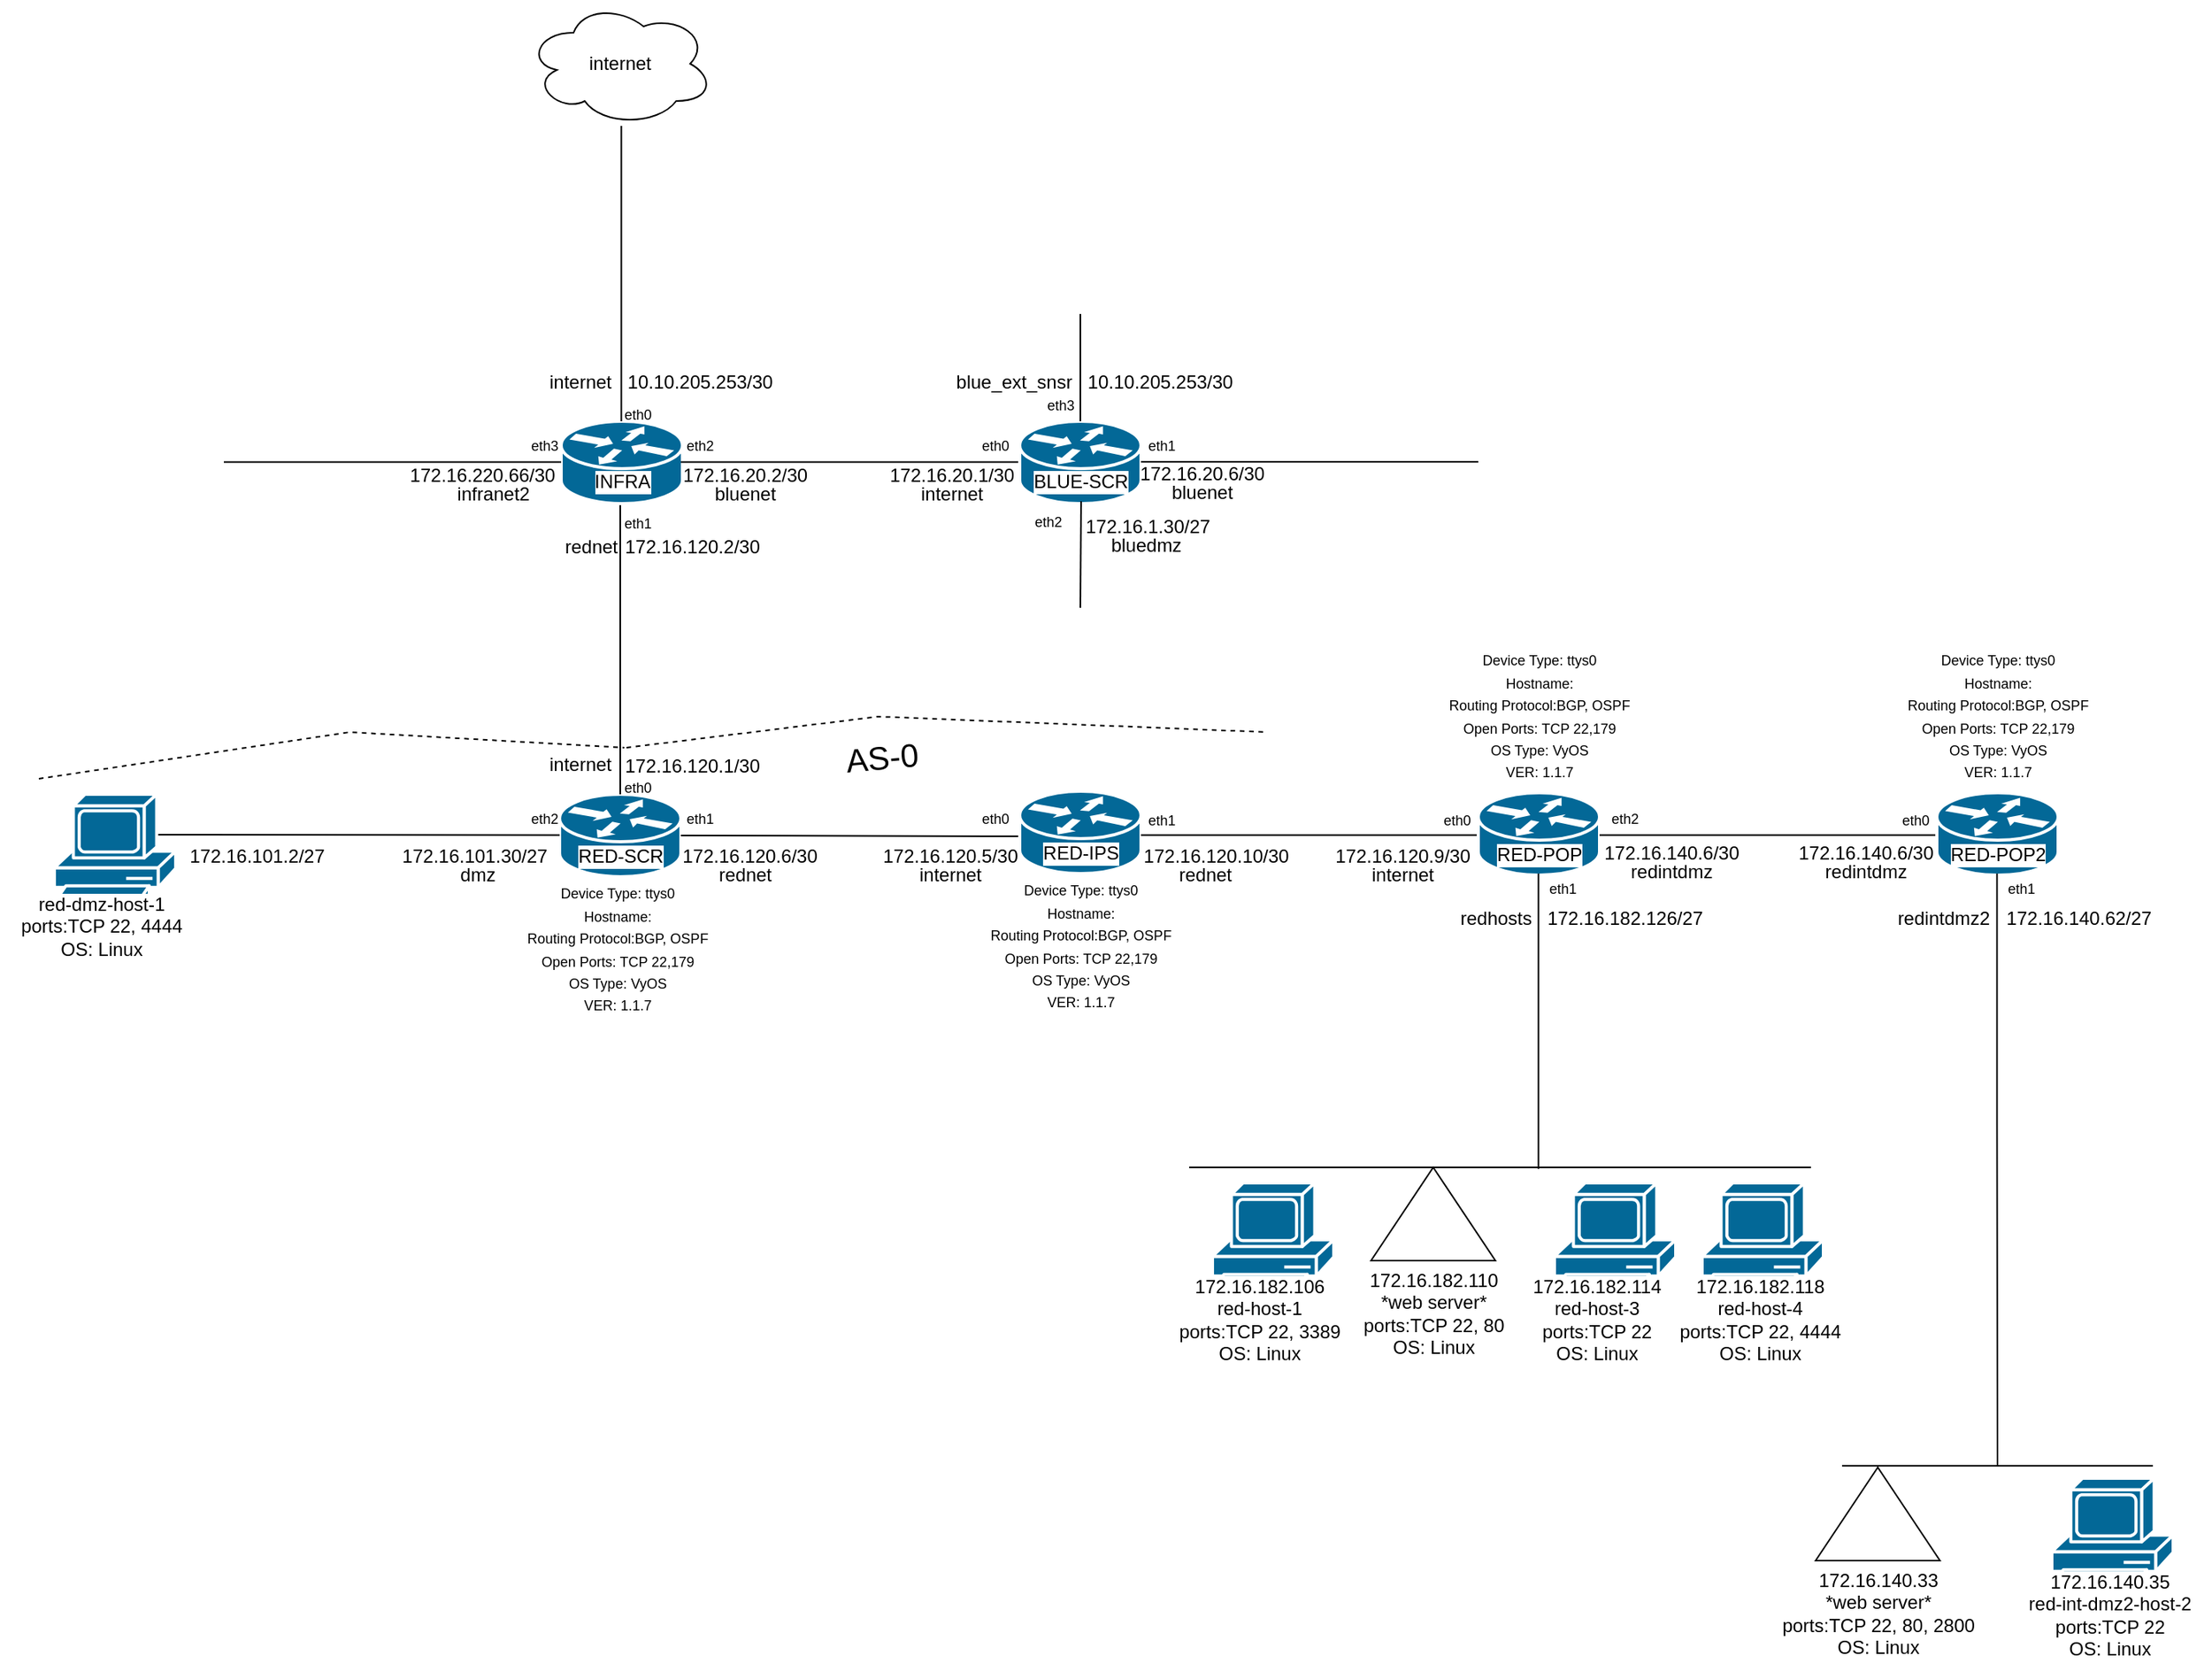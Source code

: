 <mxfile version="21.1.5" type="github">
  <diagram name="Page-1" id="DNa9uATd9qYWwBV_UxL_">
    <mxGraphModel dx="1362" dy="1895" grid="1" gridSize="10" guides="1" tooltips="1" connect="1" arrows="1" fold="1" page="1" pageScale="1" pageWidth="850" pageHeight="1100" math="0" shadow="0">
      <root>
        <mxCell id="0" />
        <mxCell id="1" parent="0" />
        <mxCell id="O4BCsCqUHJFsde2Ogw4A-125" value="&lt;div&gt;&lt;font style=&quot;font-size: 9px;&quot;&gt;Device Type: ttys0&lt;/font&gt;&lt;/div&gt;&lt;div&gt;&lt;font style=&quot;font-size: 9px;&quot;&gt;Hostname:&lt;/font&gt;&lt;/div&gt;&lt;div&gt;&lt;font style=&quot;font-size: 9px;&quot;&gt;Routing Protocol:BGP, OSPF&lt;/font&gt;&lt;/div&gt;&lt;div&gt;&lt;font style=&quot;font-size: 9px;&quot;&gt;Open Ports: TCP 22,179&lt;/font&gt;&lt;/div&gt;&lt;div&gt;&lt;font style=&quot;font-size: 9px;&quot;&gt;OS Type: VyOS&lt;/font&gt;&lt;/div&gt;&lt;div&gt;&lt;font style=&quot;font-size: 9px;&quot;&gt;VER: 1.1.7&lt;br&gt;&lt;/font&gt;&lt;/div&gt;" style="whiteSpace=wrap;html=1;aspect=fixed;align=center;labelPosition=center;verticalLabelPosition=middle;verticalAlign=middle;strokeColor=none;" vertex="1" parent="1">
          <mxGeometry x="1298.5" y="237" width="123" height="123" as="geometry" />
        </mxCell>
        <mxCell id="O4BCsCqUHJFsde2Ogw4A-124" value="&lt;div&gt;&lt;font style=&quot;font-size: 9px;&quot;&gt;Device Type: ttys0&lt;/font&gt;&lt;/div&gt;&lt;div&gt;&lt;font style=&quot;font-size: 9px;&quot;&gt;Hostname:&lt;/font&gt;&lt;/div&gt;&lt;div&gt;&lt;font style=&quot;font-size: 9px;&quot;&gt;Routing Protocol:BGP, OSPF&lt;/font&gt;&lt;/div&gt;&lt;div&gt;&lt;font style=&quot;font-size: 9px;&quot;&gt;Open Ports: TCP 22,179&lt;/font&gt;&lt;/div&gt;&lt;div&gt;&lt;font style=&quot;font-size: 9px;&quot;&gt;OS Type: VyOS&lt;/font&gt;&lt;/div&gt;&lt;div&gt;&lt;font style=&quot;font-size: 9px;&quot;&gt;VER: 1.1.7&lt;br&gt;&lt;/font&gt;&lt;/div&gt;" style="whiteSpace=wrap;html=1;aspect=fixed;align=center;labelPosition=center;verticalLabelPosition=middle;verticalAlign=middle;strokeColor=none;" vertex="1" parent="1">
          <mxGeometry x="1004" y="237" width="123" height="123" as="geometry" />
        </mxCell>
        <mxCell id="O4BCsCqUHJFsde2Ogw4A-123" value="&lt;div&gt;&lt;font style=&quot;font-size: 9px;&quot;&gt;Device Type: ttys0&lt;/font&gt;&lt;/div&gt;&lt;div&gt;&lt;font style=&quot;font-size: 9px;&quot;&gt;Hostname:&lt;/font&gt;&lt;/div&gt;&lt;div&gt;&lt;font style=&quot;font-size: 9px;&quot;&gt;Routing Protocol:BGP, OSPF&lt;/font&gt;&lt;/div&gt;&lt;div&gt;&lt;font style=&quot;font-size: 9px;&quot;&gt;Open Ports: TCP 22,179&lt;/font&gt;&lt;/div&gt;&lt;div&gt;&lt;font style=&quot;font-size: 9px;&quot;&gt;OS Type: VyOS&lt;/font&gt;&lt;/div&gt;&lt;div&gt;&lt;font style=&quot;font-size: 9px;&quot;&gt;VER: 1.1.7&lt;br&gt;&lt;/font&gt;&lt;/div&gt;" style="whiteSpace=wrap;html=1;aspect=fixed;align=center;labelPosition=center;verticalLabelPosition=middle;verticalAlign=middle;strokeColor=none;" vertex="1" parent="1">
          <mxGeometry x="411" y="387" width="123" height="123" as="geometry" />
        </mxCell>
        <mxCell id="O4BCsCqUHJFsde2Ogw4A-122" value="&lt;div&gt;&lt;font style=&quot;font-size: 9px;&quot;&gt;Device Type: ttys0&lt;/font&gt;&lt;/div&gt;&lt;div&gt;&lt;font style=&quot;font-size: 9px;&quot;&gt;Hostname:&lt;/font&gt;&lt;/div&gt;&lt;div&gt;&lt;font style=&quot;font-size: 9px;&quot;&gt;Routing Protocol:BGP, OSPF&lt;/font&gt;&lt;/div&gt;&lt;div&gt;&lt;font style=&quot;font-size: 9px;&quot;&gt;Open Ports: TCP 22,179&lt;/font&gt;&lt;/div&gt;&lt;div&gt;&lt;font style=&quot;font-size: 9px;&quot;&gt;OS Type: VyOS&lt;/font&gt;&lt;/div&gt;&lt;div&gt;&lt;font style=&quot;font-size: 9px;&quot;&gt;VER: 1.1.7&lt;br&gt;&lt;/font&gt;&lt;/div&gt;" style="whiteSpace=wrap;html=1;aspect=fixed;align=center;labelPosition=center;verticalLabelPosition=middle;verticalAlign=middle;strokeColor=none;" vertex="1" parent="1">
          <mxGeometry x="708.5" y="385" width="123" height="123" as="geometry" />
        </mxCell>
        <mxCell id="O4BCsCqUHJFsde2Ogw4A-1" value="" style="shape=mxgraph.cisco.routers.iad_router;sketch=0;html=1;pointerEvents=1;dashed=0;fillColor=#036897;strokeColor=#ffffff;strokeWidth=2;verticalLabelPosition=bottom;verticalAlign=top;align=center;outlineConnect=0;" vertex="1" parent="1">
          <mxGeometry x="435" y="350" width="78" height="53" as="geometry" />
        </mxCell>
        <mxCell id="O4BCsCqUHJFsde2Ogw4A-5" value="" style="endArrow=none;html=1;rounded=0;entryX=0.5;entryY=0;entryDx=0;entryDy=0;entryPerimeter=0;" edge="1" parent="1" target="O4BCsCqUHJFsde2Ogw4A-1">
          <mxGeometry width="50" height="50" relative="1" as="geometry">
            <mxPoint x="474" y="160" as="sourcePoint" />
            <mxPoint x="440" y="340" as="targetPoint" />
            <Array as="points">
              <mxPoint x="474" y="300" />
              <mxPoint x="474" y="320" />
            </Array>
          </mxGeometry>
        </mxCell>
        <mxCell id="O4BCsCqUHJFsde2Ogw4A-6" value="" style="endArrow=none;html=1;rounded=0;exitX=1;exitY=0.5;exitDx=0;exitDy=0;exitPerimeter=0;" edge="1" parent="1" source="O4BCsCqUHJFsde2Ogw4A-1">
          <mxGeometry width="50" height="50" relative="1" as="geometry">
            <mxPoint x="484" y="290" as="sourcePoint" />
            <mxPoint x="730" y="377" as="targetPoint" />
          </mxGeometry>
        </mxCell>
        <mxCell id="O4BCsCqUHJFsde2Ogw4A-8" value="&lt;font style=&quot;font-size: 9px;&quot;&gt;eth0&lt;/font&gt;" style="text;html=1;align=center;verticalAlign=middle;resizable=0;points=[];autosize=1;strokeColor=none;fillColor=none;" vertex="1" parent="1">
          <mxGeometry x="465" y="330" width="40" height="30" as="geometry" />
        </mxCell>
        <mxCell id="O4BCsCqUHJFsde2Ogw4A-10" value="&lt;font style=&quot;font-size: 9px;&quot;&gt;eth1&lt;/font&gt;" style="text;html=1;align=center;verticalAlign=middle;resizable=0;points=[];autosize=1;strokeColor=none;fillColor=none;" vertex="1" parent="1">
          <mxGeometry x="505" y="350" width="40" height="30" as="geometry" />
        </mxCell>
        <mxCell id="O4BCsCqUHJFsde2Ogw4A-11" value="" style="endArrow=none;html=1;rounded=0;" edge="1" parent="1">
          <mxGeometry width="50" height="50" relative="1" as="geometry">
            <mxPoint x="170" y="376" as="sourcePoint" />
            <mxPoint x="435" y="376.26" as="targetPoint" />
          </mxGeometry>
        </mxCell>
        <mxCell id="O4BCsCqUHJFsde2Ogw4A-12" value="&lt;font style=&quot;font-size: 9px;&quot;&gt;eth2&lt;/font&gt;" style="text;html=1;align=center;verticalAlign=middle;resizable=0;points=[];autosize=1;strokeColor=none;fillColor=none;" vertex="1" parent="1">
          <mxGeometry x="405" y="350" width="40" height="30" as="geometry" />
        </mxCell>
        <mxCell id="O4BCsCqUHJFsde2Ogw4A-13" value="RED-SCR" style="text;html=1;align=center;verticalAlign=middle;resizable=0;points=[];autosize=1;strokeColor=none;fillColor=none;labelBackgroundColor=default;" vertex="1" parent="1">
          <mxGeometry x="434" y="375" width="80" height="30" as="geometry" />
        </mxCell>
        <mxCell id="O4BCsCqUHJFsde2Ogw4A-15" value="172.16.120.1/30" style="text;html=1;align=center;verticalAlign=middle;resizable=0;points=[];autosize=1;strokeColor=none;fillColor=none;" vertex="1" parent="1">
          <mxGeometry x="465" y="317" width="110" height="30" as="geometry" />
        </mxCell>
        <mxCell id="O4BCsCqUHJFsde2Ogw4A-16" value="172.16.120.6/30" style="text;html=1;align=center;verticalAlign=middle;resizable=0;points=[];autosize=1;strokeColor=none;fillColor=none;" vertex="1" parent="1">
          <mxGeometry x="502" y="375" width="110" height="30" as="geometry" />
        </mxCell>
        <mxCell id="O4BCsCqUHJFsde2Ogw4A-17" value="172.16.101.30/27" style="text;html=1;align=center;verticalAlign=middle;resizable=0;points=[];autosize=1;strokeColor=none;fillColor=none;" vertex="1" parent="1">
          <mxGeometry x="320" y="375" width="120" height="30" as="geometry" />
        </mxCell>
        <mxCell id="O4BCsCqUHJFsde2Ogw4A-19" value="" style="shape=mxgraph.cisco.routers.iad_router;sketch=0;html=1;pointerEvents=1;dashed=0;fillColor=#036897;strokeColor=#ffffff;strokeWidth=2;verticalLabelPosition=bottom;verticalAlign=top;align=center;outlineConnect=0;" vertex="1" parent="1">
          <mxGeometry x="436" y="110" width="78" height="53" as="geometry" />
        </mxCell>
        <mxCell id="O4BCsCqUHJFsde2Ogw4A-20" value="172.16.120.2/30" style="text;html=1;align=center;verticalAlign=middle;resizable=0;points=[];autosize=1;strokeColor=none;fillColor=none;" vertex="1" parent="1">
          <mxGeometry x="465" y="176" width="110" height="30" as="geometry" />
        </mxCell>
        <mxCell id="O4BCsCqUHJFsde2Ogw4A-21" value="&lt;font style=&quot;font-size: 9px;&quot;&gt;eth1&lt;/font&gt;" style="text;html=1;align=center;verticalAlign=middle;resizable=0;points=[];autosize=1;strokeColor=none;fillColor=none;" vertex="1" parent="1">
          <mxGeometry x="465" y="160" width="40" height="30" as="geometry" />
        </mxCell>
        <mxCell id="O4BCsCqUHJFsde2Ogw4A-22" value="" style="endArrow=none;html=1;rounded=0;entryX=0.5;entryY=0;entryDx=0;entryDy=0;entryPerimeter=0;" edge="1" parent="1">
          <mxGeometry width="50" height="50" relative="1" as="geometry">
            <mxPoint x="474.71" y="-80" as="sourcePoint" />
            <mxPoint x="474.71" y="110" as="targetPoint" />
            <Array as="points">
              <mxPoint x="474.71" y="60" />
              <mxPoint x="474.71" y="80" />
            </Array>
          </mxGeometry>
        </mxCell>
        <mxCell id="O4BCsCqUHJFsde2Ogw4A-23" value="&lt;font style=&quot;font-size: 9px;&quot;&gt;eth0&lt;/font&gt;" style="text;html=1;align=center;verticalAlign=middle;resizable=0;points=[];autosize=1;strokeColor=none;fillColor=none;" vertex="1" parent="1">
          <mxGeometry x="465" y="90" width="40" height="30" as="geometry" />
        </mxCell>
        <mxCell id="O4BCsCqUHJFsde2Ogw4A-24" value="dmz" style="text;html=1;align=center;verticalAlign=middle;resizable=0;points=[];autosize=1;strokeColor=none;fillColor=none;" vertex="1" parent="1">
          <mxGeometry x="357" y="387" width="50" height="30" as="geometry" />
        </mxCell>
        <mxCell id="O4BCsCqUHJFsde2Ogw4A-25" value="rednet" style="text;html=1;align=center;verticalAlign=middle;resizable=0;points=[];autosize=1;strokeColor=none;fillColor=none;" vertex="1" parent="1">
          <mxGeometry x="524" y="387" width="60" height="30" as="geometry" />
        </mxCell>
        <mxCell id="O4BCsCqUHJFsde2Ogw4A-26" value="internet" style="text;html=1;align=center;verticalAlign=middle;resizable=0;points=[];autosize=1;strokeColor=none;fillColor=none;" vertex="1" parent="1">
          <mxGeometry x="418" y="316" width="60" height="30" as="geometry" />
        </mxCell>
        <mxCell id="O4BCsCqUHJFsde2Ogw4A-27" value="rednet" style="text;html=1;align=center;verticalAlign=middle;resizable=0;points=[];autosize=1;strokeColor=none;fillColor=none;" vertex="1" parent="1">
          <mxGeometry x="425" y="176" width="60" height="30" as="geometry" />
        </mxCell>
        <mxCell id="O4BCsCqUHJFsde2Ogw4A-28" value="&lt;font style=&quot;font-size: 9px;&quot;&gt;eth2&lt;/font&gt;" style="text;html=1;align=center;verticalAlign=middle;resizable=0;points=[];autosize=1;strokeColor=none;fillColor=none;" vertex="1" parent="1">
          <mxGeometry x="505" y="110" width="40" height="30" as="geometry" />
        </mxCell>
        <mxCell id="O4BCsCqUHJFsde2Ogw4A-29" value="&lt;font style=&quot;font-size: 9px;&quot;&gt;eth3&lt;/font&gt;" style="text;html=1;align=center;verticalAlign=middle;resizable=0;points=[];autosize=1;strokeColor=none;fillColor=none;" vertex="1" parent="1">
          <mxGeometry x="405" y="110" width="40" height="30" as="geometry" />
        </mxCell>
        <mxCell id="O4BCsCqUHJFsde2Ogw4A-30" value="" style="endArrow=none;html=1;rounded=0;exitX=1;exitY=0.5;exitDx=0;exitDy=0;exitPerimeter=0;" edge="1" parent="1">
          <mxGeometry width="50" height="50" relative="1" as="geometry">
            <mxPoint x="513" y="136.21" as="sourcePoint" />
            <mxPoint x="730" y="136.21" as="targetPoint" />
          </mxGeometry>
        </mxCell>
        <mxCell id="O4BCsCqUHJFsde2Ogw4A-31" value="" style="endArrow=none;html=1;rounded=0;exitX=1;exitY=0.5;exitDx=0;exitDy=0;exitPerimeter=0;" edge="1" parent="1">
          <mxGeometry width="50" height="50" relative="1" as="geometry">
            <mxPoint x="219" y="136.21" as="sourcePoint" />
            <mxPoint x="436" y="136.21" as="targetPoint" />
          </mxGeometry>
        </mxCell>
        <mxCell id="O4BCsCqUHJFsde2Ogw4A-32" value="172.16.20.2/30" style="text;html=1;align=center;verticalAlign=middle;resizable=0;points=[];autosize=1;strokeColor=none;fillColor=none;" vertex="1" parent="1">
          <mxGeometry x="504" y="130" width="100" height="30" as="geometry" />
        </mxCell>
        <mxCell id="O4BCsCqUHJFsde2Ogw4A-33" value="10.10.205.253/30" style="text;html=1;align=center;verticalAlign=middle;resizable=0;points=[];autosize=1;strokeColor=none;fillColor=none;" vertex="1" parent="1">
          <mxGeometry x="465" y="70" width="120" height="30" as="geometry" />
        </mxCell>
        <mxCell id="O4BCsCqUHJFsde2Ogw4A-34" value="172.16.220.66/30" style="text;html=1;align=center;verticalAlign=middle;resizable=0;points=[];autosize=1;strokeColor=none;fillColor=none;" vertex="1" parent="1">
          <mxGeometry x="325" y="130" width="120" height="30" as="geometry" />
        </mxCell>
        <mxCell id="O4BCsCqUHJFsde2Ogw4A-36" value="INFRA" style="text;html=1;align=center;verticalAlign=middle;resizable=0;points=[];autosize=1;strokeColor=none;fillColor=none;labelBackgroundColor=default;" vertex="1" parent="1">
          <mxGeometry x="445" y="134" width="60" height="30" as="geometry" />
        </mxCell>
        <mxCell id="O4BCsCqUHJFsde2Ogw4A-37" value="internet" style="text;html=1;align=center;verticalAlign=middle;resizable=0;points=[];autosize=1;strokeColor=none;fillColor=none;" vertex="1" parent="1">
          <mxGeometry x="418" y="70" width="60" height="30" as="geometry" />
        </mxCell>
        <mxCell id="O4BCsCqUHJFsde2Ogw4A-38" value="bluenet" style="text;html=1;align=center;verticalAlign=middle;resizable=0;points=[];autosize=1;strokeColor=none;fillColor=none;" vertex="1" parent="1">
          <mxGeometry x="524" y="142" width="60" height="30" as="geometry" />
        </mxCell>
        <mxCell id="O4BCsCqUHJFsde2Ogw4A-39" value="infranet2" style="text;html=1;align=center;verticalAlign=middle;resizable=0;points=[];autosize=1;strokeColor=none;fillColor=none;" vertex="1" parent="1">
          <mxGeometry x="357" y="142" width="70" height="30" as="geometry" />
        </mxCell>
        <mxCell id="O4BCsCqUHJFsde2Ogw4A-40" value="" style="shape=mxgraph.cisco.computers_and_peripherals.pc;sketch=0;html=1;pointerEvents=1;dashed=0;fillColor=#036897;strokeColor=#ffffff;strokeWidth=2;verticalLabelPosition=bottom;verticalAlign=top;align=center;outlineConnect=0;" vertex="1" parent="1">
          <mxGeometry x="110" y="350" width="78" height="70" as="geometry" />
        </mxCell>
        <mxCell id="O4BCsCqUHJFsde2Ogw4A-41" value="172.16.101.2/27" style="text;html=1;align=center;verticalAlign=middle;resizable=0;points=[];autosize=1;strokeColor=none;fillColor=none;" vertex="1" parent="1">
          <mxGeometry x="185" y="375" width="110" height="30" as="geometry" />
        </mxCell>
        <mxCell id="O4BCsCqUHJFsde2Ogw4A-42" value="&lt;div&gt;red-dmz-host-1&lt;/div&gt;&lt;div&gt;ports:TCP 22, 4444&lt;/div&gt;&lt;div&gt;OS: Linux&lt;br&gt;&lt;/div&gt;" style="text;html=1;align=center;verticalAlign=middle;resizable=0;points=[];autosize=1;strokeColor=none;fillColor=none;labelBackgroundColor=default;" vertex="1" parent="1">
          <mxGeometry x="75" y="405" width="130" height="60" as="geometry" />
        </mxCell>
        <mxCell id="O4BCsCqUHJFsde2Ogw4A-43" value="" style="shape=mxgraph.cisco.routers.iad_router;sketch=0;html=1;pointerEvents=1;dashed=0;fillColor=#036897;strokeColor=#ffffff;strokeWidth=2;verticalLabelPosition=bottom;verticalAlign=top;align=center;outlineConnect=0;" vertex="1" parent="1">
          <mxGeometry x="731" y="348" width="78" height="53" as="geometry" />
        </mxCell>
        <mxCell id="O4BCsCqUHJFsde2Ogw4A-44" value="RED-IPS" style="text;html=1;align=center;verticalAlign=middle;resizable=0;points=[];autosize=1;strokeColor=none;fillColor=none;labelBackgroundColor=default;" vertex="1" parent="1">
          <mxGeometry x="735" y="373" width="70" height="30" as="geometry" />
        </mxCell>
        <mxCell id="O4BCsCqUHJFsde2Ogw4A-45" value="&lt;font style=&quot;font-size: 9px;&quot;&gt;eth0&lt;/font&gt;" style="text;html=1;align=center;verticalAlign=middle;resizable=0;points=[];autosize=1;strokeColor=none;fillColor=none;" vertex="1" parent="1">
          <mxGeometry x="695" y="350" width="40" height="30" as="geometry" />
        </mxCell>
        <mxCell id="O4BCsCqUHJFsde2Ogw4A-46" value="172.16.120.5/30" style="text;html=1;align=center;verticalAlign=middle;resizable=0;points=[];autosize=1;strokeColor=none;fillColor=none;" vertex="1" parent="1">
          <mxGeometry x="631" y="375" width="110" height="30" as="geometry" />
        </mxCell>
        <mxCell id="O4BCsCqUHJFsde2Ogw4A-47" value="" style="endArrow=none;html=1;rounded=0;exitX=1;exitY=0.5;exitDx=0;exitDy=0;exitPerimeter=0;" edge="1" parent="1">
          <mxGeometry width="50" height="50" relative="1" as="geometry">
            <mxPoint x="809" y="376.21" as="sourcePoint" />
            <mxPoint x="1026" y="376.21" as="targetPoint" />
          </mxGeometry>
        </mxCell>
        <mxCell id="O4BCsCqUHJFsde2Ogw4A-49" value="internet" style="text;html=1;align=center;verticalAlign=middle;resizable=0;points=[];autosize=1;strokeColor=none;fillColor=none;" vertex="1" parent="1">
          <mxGeometry x="656" y="387" width="60" height="30" as="geometry" />
        </mxCell>
        <mxCell id="O4BCsCqUHJFsde2Ogw4A-50" value="&lt;font style=&quot;font-size: 9px;&quot;&gt;eth1&lt;/font&gt;" style="text;html=1;align=center;verticalAlign=middle;resizable=0;points=[];autosize=1;strokeColor=none;fillColor=none;" vertex="1" parent="1">
          <mxGeometry x="802" y="351" width="40" height="30" as="geometry" />
        </mxCell>
        <mxCell id="O4BCsCqUHJFsde2Ogw4A-51" value="172.16.120.10/30" style="text;html=1;align=center;verticalAlign=middle;resizable=0;points=[];autosize=1;strokeColor=none;fillColor=none;" vertex="1" parent="1">
          <mxGeometry x="797" y="375" width="120" height="30" as="geometry" />
        </mxCell>
        <mxCell id="O4BCsCqUHJFsde2Ogw4A-52" value="rednet" style="text;html=1;align=center;verticalAlign=middle;resizable=0;points=[];autosize=1;strokeColor=none;fillColor=none;" vertex="1" parent="1">
          <mxGeometry x="820" y="387" width="60" height="30" as="geometry" />
        </mxCell>
        <mxCell id="O4BCsCqUHJFsde2Ogw4A-53" value="" style="shape=mxgraph.cisco.routers.iad_router;sketch=0;html=1;pointerEvents=1;dashed=0;fillColor=#036897;strokeColor=#ffffff;strokeWidth=2;verticalLabelPosition=bottom;verticalAlign=top;align=center;outlineConnect=0;" vertex="1" parent="1">
          <mxGeometry x="1026" y="349" width="78" height="53" as="geometry" />
        </mxCell>
        <mxCell id="O4BCsCqUHJFsde2Ogw4A-54" value="RED-POP" style="text;html=1;align=center;verticalAlign=middle;resizable=0;points=[];autosize=1;strokeColor=none;fillColor=none;labelBackgroundColor=default;" vertex="1" parent="1">
          <mxGeometry x="1025" y="374" width="80" height="30" as="geometry" />
        </mxCell>
        <mxCell id="O4BCsCqUHJFsde2Ogw4A-55" value="172.16.120.9/30" style="text;html=1;align=center;verticalAlign=middle;resizable=0;points=[];autosize=1;strokeColor=none;fillColor=none;" vertex="1" parent="1">
          <mxGeometry x="922" y="375" width="110" height="30" as="geometry" />
        </mxCell>
        <mxCell id="O4BCsCqUHJFsde2Ogw4A-56" value="&lt;font style=&quot;font-size: 9px;&quot;&gt;eth0&lt;/font&gt;" style="text;html=1;align=center;verticalAlign=middle;resizable=0;points=[];autosize=1;strokeColor=none;fillColor=none;" vertex="1" parent="1">
          <mxGeometry x="992" y="351" width="40" height="30" as="geometry" />
        </mxCell>
        <mxCell id="O4BCsCqUHJFsde2Ogw4A-57" value="internet" style="text;html=1;align=center;verticalAlign=middle;resizable=0;points=[];autosize=1;strokeColor=none;fillColor=none;" vertex="1" parent="1">
          <mxGeometry x="947" y="387" width="60" height="30" as="geometry" />
        </mxCell>
        <mxCell id="O4BCsCqUHJFsde2Ogw4A-58" value="" style="endArrow=none;html=1;rounded=0;exitX=1;exitY=0.5;exitDx=0;exitDy=0;exitPerimeter=0;" edge="1" parent="1">
          <mxGeometry width="50" height="50" relative="1" as="geometry">
            <mxPoint x="1104" y="376.21" as="sourcePoint" />
            <mxPoint x="1321" y="376.21" as="targetPoint" />
          </mxGeometry>
        </mxCell>
        <mxCell id="O4BCsCqUHJFsde2Ogw4A-59" value="" style="endArrow=none;html=1;rounded=0;entryX=0.5;entryY=0;entryDx=0;entryDy=0;entryPerimeter=0;" edge="1" parent="1">
          <mxGeometry width="50" height="50" relative="1" as="geometry">
            <mxPoint x="1064.71" y="401" as="sourcePoint" />
            <mxPoint x="1064.71" y="591" as="targetPoint" />
            <Array as="points">
              <mxPoint x="1064.71" y="541" />
              <mxPoint x="1064.71" y="561" />
            </Array>
          </mxGeometry>
        </mxCell>
        <mxCell id="O4BCsCqUHJFsde2Ogw4A-60" value="172.16.182.126/27" style="text;html=1;align=center;verticalAlign=middle;resizable=0;points=[];autosize=1;strokeColor=none;fillColor=none;" vertex="1" parent="1">
          <mxGeometry x="1060" y="415" width="120" height="30" as="geometry" />
        </mxCell>
        <mxCell id="O4BCsCqUHJFsde2Ogw4A-61" value="redhosts" style="text;html=1;align=center;verticalAlign=middle;resizable=0;points=[];autosize=1;strokeColor=none;fillColor=none;" vertex="1" parent="1">
          <mxGeometry x="1002" y="415" width="70" height="30" as="geometry" />
        </mxCell>
        <mxCell id="O4BCsCqUHJFsde2Ogw4A-62" value="&lt;font style=&quot;font-size: 9px;&quot;&gt;eth1&lt;/font&gt;" style="text;html=1;align=center;verticalAlign=middle;resizable=0;points=[];autosize=1;strokeColor=none;fillColor=none;" vertex="1" parent="1">
          <mxGeometry x="1060" y="395" width="40" height="30" as="geometry" />
        </mxCell>
        <mxCell id="O4BCsCqUHJFsde2Ogw4A-63" value="&lt;font style=&quot;font-size: 9px;&quot;&gt;eth2&lt;/font&gt;" style="text;html=1;align=center;verticalAlign=middle;resizable=0;points=[];autosize=1;strokeColor=none;fillColor=none;" vertex="1" parent="1">
          <mxGeometry x="1100" y="350" width="40" height="30" as="geometry" />
        </mxCell>
        <mxCell id="O4BCsCqUHJFsde2Ogw4A-64" value="172.16.140.6/30" style="text;html=1;align=center;verticalAlign=middle;resizable=0;points=[];autosize=1;strokeColor=none;fillColor=none;" vertex="1" parent="1">
          <mxGeometry x="1095" y="373" width="110" height="30" as="geometry" />
        </mxCell>
        <mxCell id="O4BCsCqUHJFsde2Ogw4A-65" value="redintdmz" style="text;html=1;align=center;verticalAlign=middle;resizable=0;points=[];autosize=1;strokeColor=none;fillColor=none;" vertex="1" parent="1">
          <mxGeometry x="1110" y="385" width="80" height="30" as="geometry" />
        </mxCell>
        <mxCell id="O4BCsCqUHJFsde2Ogw4A-66" value="" style="shape=mxgraph.cisco.routers.iad_router;sketch=0;html=1;pointerEvents=1;dashed=0;fillColor=#036897;strokeColor=#ffffff;strokeWidth=2;verticalLabelPosition=bottom;verticalAlign=top;align=center;outlineConnect=0;" vertex="1" parent="1">
          <mxGeometry x="1321" y="349" width="78" height="53" as="geometry" />
        </mxCell>
        <mxCell id="O4BCsCqUHJFsde2Ogw4A-67" value="RED-POP2" style="text;html=1;align=center;verticalAlign=middle;resizable=0;points=[];autosize=1;strokeColor=none;fillColor=none;labelBackgroundColor=default;" vertex="1" parent="1">
          <mxGeometry x="1320" y="374" width="80" height="30" as="geometry" />
        </mxCell>
        <mxCell id="O4BCsCqUHJFsde2Ogw4A-68" value="172.16.140.6/30" style="text;html=1;align=center;verticalAlign=middle;resizable=0;points=[];autosize=1;strokeColor=none;fillColor=none;" vertex="1" parent="1">
          <mxGeometry x="1220" y="373" width="110" height="30" as="geometry" />
        </mxCell>
        <mxCell id="O4BCsCqUHJFsde2Ogw4A-69" value="redintdmz" style="text;html=1;align=center;verticalAlign=middle;resizable=0;points=[];autosize=1;strokeColor=none;fillColor=none;" vertex="1" parent="1">
          <mxGeometry x="1235" y="385" width="80" height="30" as="geometry" />
        </mxCell>
        <mxCell id="O4BCsCqUHJFsde2Ogw4A-70" value="&lt;font style=&quot;font-size: 9px;&quot;&gt;eth0&lt;/font&gt;" style="text;html=1;align=center;verticalAlign=middle;resizable=0;points=[];autosize=1;strokeColor=none;fillColor=none;" vertex="1" parent="1">
          <mxGeometry x="1287" y="351" width="40" height="30" as="geometry" />
        </mxCell>
        <mxCell id="O4BCsCqUHJFsde2Ogw4A-72" value="" style="endArrow=none;html=1;rounded=0;" edge="1" parent="1">
          <mxGeometry width="50" height="50" relative="1" as="geometry">
            <mxPoint x="1359.71" y="401" as="sourcePoint" />
            <mxPoint x="1360" y="782.4" as="targetPoint" />
            <Array as="points">
              <mxPoint x="1359.71" y="541" />
              <mxPoint x="1359.71" y="561" />
            </Array>
          </mxGeometry>
        </mxCell>
        <mxCell id="O4BCsCqUHJFsde2Ogw4A-73" value="172.16.140.62/27" style="text;html=1;align=center;verticalAlign=middle;resizable=0;points=[];autosize=1;strokeColor=none;fillColor=none;" vertex="1" parent="1">
          <mxGeometry x="1352" y="415" width="120" height="30" as="geometry" />
        </mxCell>
        <mxCell id="O4BCsCqUHJFsde2Ogw4A-74" value="redintdmz2" style="text;html=1;align=center;verticalAlign=middle;resizable=0;points=[];autosize=1;strokeColor=none;fillColor=none;" vertex="1" parent="1">
          <mxGeometry x="1285" y="415" width="80" height="30" as="geometry" />
        </mxCell>
        <mxCell id="O4BCsCqUHJFsde2Ogw4A-75" value="&lt;font style=&quot;font-size: 9px;&quot;&gt;eth1&lt;/font&gt;" style="text;html=1;align=center;verticalAlign=middle;resizable=0;points=[];autosize=1;strokeColor=none;fillColor=none;" vertex="1" parent="1">
          <mxGeometry x="1355" y="395" width="40" height="30" as="geometry" />
        </mxCell>
        <mxCell id="O4BCsCqUHJFsde2Ogw4A-78" value="" style="endArrow=none;html=1;rounded=0;" edge="1" parent="1">
          <mxGeometry width="50" height="50" relative="1" as="geometry">
            <mxPoint x="840" y="590" as="sourcePoint" />
            <mxPoint x="1240" y="590" as="targetPoint" />
          </mxGeometry>
        </mxCell>
        <mxCell id="O4BCsCqUHJFsde2Ogw4A-80" value="" style="shape=mxgraph.cisco.computers_and_peripherals.pc;sketch=0;html=1;pointerEvents=1;dashed=0;fillColor=#036897;strokeColor=#ffffff;strokeWidth=2;verticalLabelPosition=bottom;verticalAlign=top;align=center;outlineConnect=0;" vertex="1" parent="1">
          <mxGeometry x="855" y="600" width="78" height="70" as="geometry" />
        </mxCell>
        <mxCell id="O4BCsCqUHJFsde2Ogw4A-81" value="&lt;div&gt;172.16.182.106&lt;br&gt;&lt;/div&gt;&lt;div&gt;red-host-1&lt;br&gt;&lt;/div&gt;&lt;div&gt;ports:TCP 22, 3389&lt;/div&gt;&lt;div&gt;OS: Linux&lt;br&gt;&lt;/div&gt;" style="text;html=1;align=center;verticalAlign=middle;resizable=0;points=[];autosize=1;strokeColor=none;fillColor=none;labelBackgroundColor=default;" vertex="1" parent="1">
          <mxGeometry x="820" y="653" width="130" height="70" as="geometry" />
        </mxCell>
        <mxCell id="O4BCsCqUHJFsde2Ogw4A-85" value="&lt;div&gt;172.16.182.110&lt;br&gt;&lt;/div&gt;&lt;div&gt;*web server*&lt;br&gt;&lt;/div&gt;&lt;div&gt;ports:TCP 22, 80&lt;/div&gt;&lt;div&gt;OS: Linux&lt;/div&gt;" style="text;html=1;align=center;verticalAlign=middle;resizable=0;points=[];autosize=1;strokeColor=none;fillColor=none;labelBackgroundColor=default;" vertex="1" parent="1">
          <mxGeometry x="942" y="649" width="110" height="70" as="geometry" />
        </mxCell>
        <mxCell id="O4BCsCqUHJFsde2Ogw4A-86" value="" style="shape=mxgraph.cisco.computers_and_peripherals.pc;sketch=0;html=1;pointerEvents=1;dashed=0;fillColor=#036897;strokeColor=#ffffff;strokeWidth=2;verticalLabelPosition=bottom;verticalAlign=top;align=center;outlineConnect=0;" vertex="1" parent="1">
          <mxGeometry x="1075" y="600" width="78" height="70" as="geometry" />
        </mxCell>
        <mxCell id="O4BCsCqUHJFsde2Ogw4A-88" value="" style="shape=mxgraph.cisco.computers_and_peripherals.pc;sketch=0;html=1;pointerEvents=1;dashed=0;fillColor=#036897;strokeColor=#ffffff;strokeWidth=2;verticalLabelPosition=bottom;verticalAlign=top;align=center;outlineConnect=0;" vertex="1" parent="1">
          <mxGeometry x="1170" y="600" width="78" height="70" as="geometry" />
        </mxCell>
        <mxCell id="O4BCsCqUHJFsde2Ogw4A-89" value="&lt;div&gt;172.16.182.118&lt;br&gt;&lt;/div&gt;&lt;div&gt;red-host-4&lt;br&gt;&lt;/div&gt;&lt;div&gt;ports:TCP 22, 4444&lt;/div&gt;&lt;div&gt;OS: Linux&lt;/div&gt;" style="text;html=1;align=center;verticalAlign=middle;resizable=0;points=[];autosize=1;strokeColor=none;fillColor=none;labelBackgroundColor=default;" vertex="1" parent="1">
          <mxGeometry x="1142" y="653" width="130" height="70" as="geometry" />
        </mxCell>
        <mxCell id="O4BCsCqUHJFsde2Ogw4A-90" value="&lt;div&gt;172.16.182.114&lt;br&gt;&lt;/div&gt;&lt;div&gt;red-host-3&lt;br&gt;&lt;/div&gt;&lt;div&gt;ports:TCP 22&lt;/div&gt;&lt;div&gt;OS: Linux&lt;/div&gt;" style="text;html=1;align=center;verticalAlign=middle;resizable=0;points=[];autosize=1;strokeColor=none;fillColor=none;labelBackgroundColor=default;" vertex="1" parent="1">
          <mxGeometry x="1047" y="653" width="110" height="70" as="geometry" />
        </mxCell>
        <mxCell id="O4BCsCqUHJFsde2Ogw4A-91" value="" style="endArrow=none;html=1;rounded=0;" edge="1" parent="1">
          <mxGeometry width="50" height="50" relative="1" as="geometry">
            <mxPoint x="1260" y="782" as="sourcePoint" />
            <mxPoint x="1460" y="782" as="targetPoint" />
          </mxGeometry>
        </mxCell>
        <mxCell id="O4BCsCqUHJFsde2Ogw4A-93" value="" style="shape=mxgraph.cisco.computers_and_peripherals.pc;sketch=0;html=1;pointerEvents=1;dashed=0;fillColor=#036897;strokeColor=#ffffff;strokeWidth=2;verticalLabelPosition=bottom;verticalAlign=top;align=center;outlineConnect=0;" vertex="1" parent="1">
          <mxGeometry x="1395" y="790" width="78" height="70" as="geometry" />
        </mxCell>
        <mxCell id="O4BCsCqUHJFsde2Ogw4A-94" value="&lt;div&gt;172.16.140.35&lt;br&gt;&lt;/div&gt;&lt;div&gt;red-int-dmz2-host-2&lt;br&gt;&lt;/div&gt;&lt;div&gt;ports:TCP 22&lt;/div&gt;&lt;div&gt;OS: Linux&lt;/div&gt;" style="text;html=1;align=center;verticalAlign=middle;resizable=0;points=[];autosize=1;strokeColor=none;fillColor=none;labelBackgroundColor=default;" vertex="1" parent="1">
          <mxGeometry x="1367" y="843" width="130" height="70" as="geometry" />
        </mxCell>
        <mxCell id="O4BCsCqUHJFsde2Ogw4A-95" value="&lt;div&gt;172.16.140.33&lt;br&gt;&lt;/div&gt;&lt;div&gt;*web server*&lt;br&gt;&lt;/div&gt;&lt;div&gt;ports:TCP 22, 80, 2800&lt;/div&gt;&lt;div&gt;OS: Linux&lt;/div&gt;" style="text;html=1;align=center;verticalAlign=middle;resizable=0;points=[];autosize=1;strokeColor=none;fillColor=none;labelBackgroundColor=default;" vertex="1" parent="1">
          <mxGeometry x="1208" y="842" width="150" height="70" as="geometry" />
        </mxCell>
        <mxCell id="O4BCsCqUHJFsde2Ogw4A-96" value="" style="shape=mxgraph.cisco.routers.iad_router;sketch=0;html=1;pointerEvents=1;dashed=0;fillColor=#036897;strokeColor=#ffffff;strokeWidth=2;verticalLabelPosition=bottom;verticalAlign=top;align=center;outlineConnect=0;" vertex="1" parent="1">
          <mxGeometry x="731" y="110" width="78" height="53" as="geometry" />
        </mxCell>
        <mxCell id="O4BCsCqUHJFsde2Ogw4A-97" value="BLUE-SCR" style="text;html=1;align=center;verticalAlign=middle;resizable=0;points=[];autosize=1;strokeColor=none;fillColor=none;labelBackgroundColor=default;" vertex="1" parent="1">
          <mxGeometry x="730" y="134" width="80" height="30" as="geometry" />
        </mxCell>
        <mxCell id="O4BCsCqUHJFsde2Ogw4A-98" value="172.16.20.1/30" style="text;html=1;align=center;verticalAlign=middle;resizable=0;points=[];autosize=1;strokeColor=none;fillColor=none;" vertex="1" parent="1">
          <mxGeometry x="637" y="130" width="100" height="30" as="geometry" />
        </mxCell>
        <mxCell id="O4BCsCqUHJFsde2Ogw4A-99" value="internet" style="text;html=1;align=center;verticalAlign=middle;resizable=0;points=[];autosize=1;strokeColor=none;fillColor=none;" vertex="1" parent="1">
          <mxGeometry x="657" y="142" width="60" height="30" as="geometry" />
        </mxCell>
        <mxCell id="O4BCsCqUHJFsde2Ogw4A-100" value="&lt;font style=&quot;font-size: 9px;&quot;&gt;eth0&lt;/font&gt;" style="text;html=1;align=center;verticalAlign=middle;resizable=0;points=[];autosize=1;strokeColor=none;fillColor=none;" vertex="1" parent="1">
          <mxGeometry x="695" y="110" width="40" height="30" as="geometry" />
        </mxCell>
        <mxCell id="O4BCsCqUHJFsde2Ogw4A-101" value="" style="endArrow=none;html=1;rounded=0;exitX=1;exitY=0.5;exitDx=0;exitDy=0;exitPerimeter=0;" edge="1" parent="1">
          <mxGeometry width="50" height="50" relative="1" as="geometry">
            <mxPoint x="809" y="136.16" as="sourcePoint" />
            <mxPoint x="1026" y="136.16" as="targetPoint" />
          </mxGeometry>
        </mxCell>
        <mxCell id="O4BCsCqUHJFsde2Ogw4A-102" value="&lt;font style=&quot;font-size: 9px;&quot;&gt;eth1&lt;/font&gt;" style="text;html=1;align=center;verticalAlign=middle;resizable=0;points=[];autosize=1;strokeColor=none;fillColor=none;" vertex="1" parent="1">
          <mxGeometry x="802" y="110" width="40" height="30" as="geometry" />
        </mxCell>
        <mxCell id="O4BCsCqUHJFsde2Ogw4A-103" value="172.16.20.6/30" style="text;html=1;align=center;verticalAlign=middle;resizable=0;points=[];autosize=1;strokeColor=none;fillColor=none;" vertex="1" parent="1">
          <mxGeometry x="798" y="129" width="100" height="30" as="geometry" />
        </mxCell>
        <mxCell id="O4BCsCqUHJFsde2Ogw4A-104" value="bluenet" style="text;html=1;align=center;verticalAlign=middle;resizable=0;points=[];autosize=1;strokeColor=none;fillColor=none;" vertex="1" parent="1">
          <mxGeometry x="818" y="141" width="60" height="30" as="geometry" />
        </mxCell>
        <mxCell id="O4BCsCqUHJFsde2Ogw4A-105" value="&lt;font style=&quot;font-size: 9px;&quot;&gt;eth2&lt;/font&gt;" style="text;html=1;align=center;verticalAlign=middle;resizable=0;points=[];autosize=1;strokeColor=none;fillColor=none;" vertex="1" parent="1">
          <mxGeometry x="729" y="159" width="40" height="30" as="geometry" />
        </mxCell>
        <mxCell id="O4BCsCqUHJFsde2Ogw4A-107" value="" style="endArrow=none;html=1;rounded=0;entryX=1.037;entryY=0.083;entryDx=0;entryDy=0;entryPerimeter=0;" edge="1" parent="1" target="O4BCsCqUHJFsde2Ogw4A-105">
          <mxGeometry width="50" height="50" relative="1" as="geometry">
            <mxPoint x="770" y="230" as="sourcePoint" />
            <mxPoint x="840" y="250" as="targetPoint" />
          </mxGeometry>
        </mxCell>
        <mxCell id="O4BCsCqUHJFsde2Ogw4A-108" value="172.16.1.30/27" style="text;html=1;align=center;verticalAlign=middle;resizable=0;points=[];autosize=1;strokeColor=none;fillColor=none;" vertex="1" parent="1">
          <mxGeometry x="763" y="163" width="100" height="30" as="geometry" />
        </mxCell>
        <mxCell id="O4BCsCqUHJFsde2Ogw4A-109" value="bluedmz" style="text;html=1;align=center;verticalAlign=middle;resizable=0;points=[];autosize=1;strokeColor=none;fillColor=none;" vertex="1" parent="1">
          <mxGeometry x="777" y="175" width="70" height="30" as="geometry" />
        </mxCell>
        <mxCell id="O4BCsCqUHJFsde2Ogw4A-110" value="internet" style="ellipse;shape=cloud;whiteSpace=wrap;html=1;" vertex="1" parent="1">
          <mxGeometry x="414" y="-160" width="120" height="80" as="geometry" />
        </mxCell>
        <mxCell id="O4BCsCqUHJFsde2Ogw4A-111" value="" style="endArrow=none;html=1;rounded=0;" edge="1" parent="1">
          <mxGeometry width="50" height="50" relative="1" as="geometry">
            <mxPoint x="770" y="110" as="sourcePoint" />
            <mxPoint x="770" y="41" as="targetPoint" />
          </mxGeometry>
        </mxCell>
        <mxCell id="O4BCsCqUHJFsde2Ogw4A-112" value="&lt;font style=&quot;font-size: 9px;&quot;&gt;eth3&lt;/font&gt;" style="text;html=1;align=center;verticalAlign=middle;resizable=0;points=[];autosize=1;strokeColor=none;fillColor=none;" vertex="1" parent="1">
          <mxGeometry x="737" y="84" width="40" height="30" as="geometry" />
        </mxCell>
        <mxCell id="O4BCsCqUHJFsde2Ogw4A-113" value="10.10.205.253/30" style="text;html=1;align=center;verticalAlign=middle;resizable=0;points=[];autosize=1;strokeColor=none;fillColor=none;" vertex="1" parent="1">
          <mxGeometry x="761" y="70" width="120" height="30" as="geometry" />
        </mxCell>
        <mxCell id="O4BCsCqUHJFsde2Ogw4A-114" value="blue_ext_snsr" style="text;html=1;align=center;verticalAlign=middle;resizable=0;points=[];autosize=1;strokeColor=none;fillColor=none;" vertex="1" parent="1">
          <mxGeometry x="677" y="70" width="100" height="30" as="geometry" />
        </mxCell>
        <mxCell id="O4BCsCqUHJFsde2Ogw4A-115" value="" style="triangle;whiteSpace=wrap;html=1;rotation=-90;" vertex="1" parent="1">
          <mxGeometry x="967" y="580" width="60" height="80" as="geometry" />
        </mxCell>
        <mxCell id="O4BCsCqUHJFsde2Ogw4A-116" value="" style="triangle;whiteSpace=wrap;html=1;rotation=-90;" vertex="1" parent="1">
          <mxGeometry x="1253" y="773" width="60" height="80" as="geometry" />
        </mxCell>
        <mxCell id="O4BCsCqUHJFsde2Ogw4A-118" value="" style="endArrow=none;dashed=1;html=1;rounded=0;" edge="1" parent="1">
          <mxGeometry width="50" height="50" relative="1" as="geometry">
            <mxPoint x="478" y="320" as="sourcePoint" />
            <mxPoint x="890" y="310" as="targetPoint" />
            <Array as="points">
              <mxPoint x="640" y="300" />
            </Array>
          </mxGeometry>
        </mxCell>
        <mxCell id="O4BCsCqUHJFsde2Ogw4A-119" value="" style="endArrow=none;dashed=1;html=1;rounded=0;entryX=0.978;entryY=0.133;entryDx=0;entryDy=0;entryPerimeter=0;" edge="1" parent="1" target="O4BCsCqUHJFsde2Ogw4A-26">
          <mxGeometry width="50" height="50" relative="1" as="geometry">
            <mxPoint x="100" y="340" as="sourcePoint" />
            <mxPoint x="450" y="420" as="targetPoint" />
            <Array as="points">
              <mxPoint x="300" y="310" />
            </Array>
          </mxGeometry>
        </mxCell>
        <mxCell id="O4BCsCqUHJFsde2Ogw4A-120" value="&lt;font style=&quot;font-size: 21px;&quot;&gt;AS-0&lt;/font&gt;" style="text;html=1;align=center;verticalAlign=middle;resizable=0;points=[];autosize=1;strokeColor=none;fillColor=none;labelBackgroundColor=default;rotation=-5;" vertex="1" parent="1">
          <mxGeometry x="607" y="306" width="70" height="40" as="geometry" />
        </mxCell>
      </root>
    </mxGraphModel>
  </diagram>
</mxfile>
